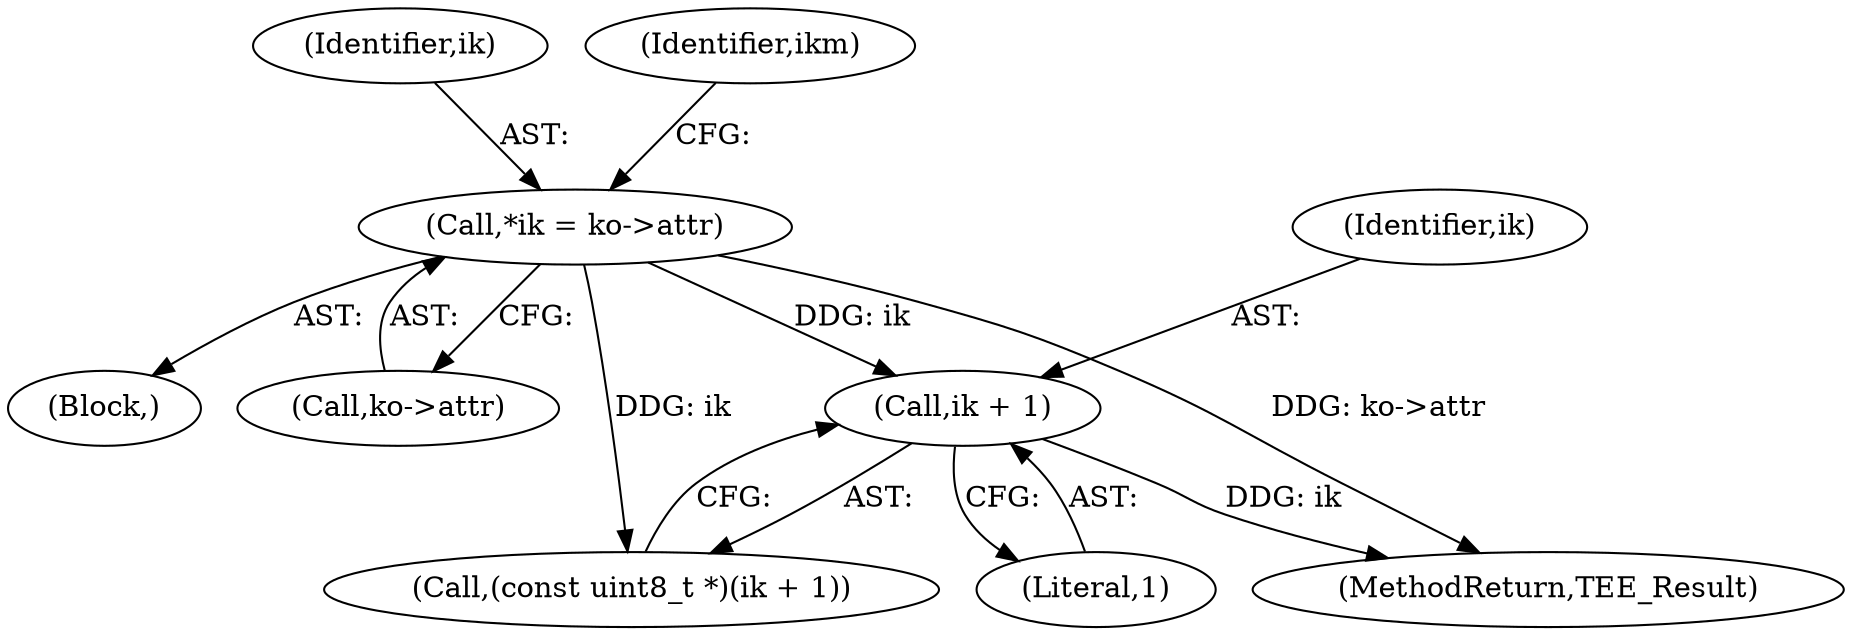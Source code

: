 digraph "0_optee_os_a637243270fc1faae16de059091795c32d86e65e@pointer" {
"1000569" [label="(Call,ik + 1)"];
"1000559" [label="(Call,*ik = ko->attr)"];
"1000567" [label="(Call,(const uint8_t *)(ik + 1))"];
"1000570" [label="(Identifier,ik)"];
"1000849" [label="(MethodReturn,TEE_Result)"];
"1000545" [label="(Block,)"];
"1000571" [label="(Literal,1)"];
"1000561" [label="(Call,ko->attr)"];
"1000569" [label="(Call,ik + 1)"];
"1000560" [label="(Identifier,ik)"];
"1000566" [label="(Identifier,ikm)"];
"1000559" [label="(Call,*ik = ko->attr)"];
"1000569" -> "1000567"  [label="AST: "];
"1000569" -> "1000571"  [label="CFG: "];
"1000570" -> "1000569"  [label="AST: "];
"1000571" -> "1000569"  [label="AST: "];
"1000567" -> "1000569"  [label="CFG: "];
"1000569" -> "1000849"  [label="DDG: ik"];
"1000559" -> "1000569"  [label="DDG: ik"];
"1000559" -> "1000545"  [label="AST: "];
"1000559" -> "1000561"  [label="CFG: "];
"1000560" -> "1000559"  [label="AST: "];
"1000561" -> "1000559"  [label="AST: "];
"1000566" -> "1000559"  [label="CFG: "];
"1000559" -> "1000849"  [label="DDG: ko->attr"];
"1000559" -> "1000567"  [label="DDG: ik"];
}
